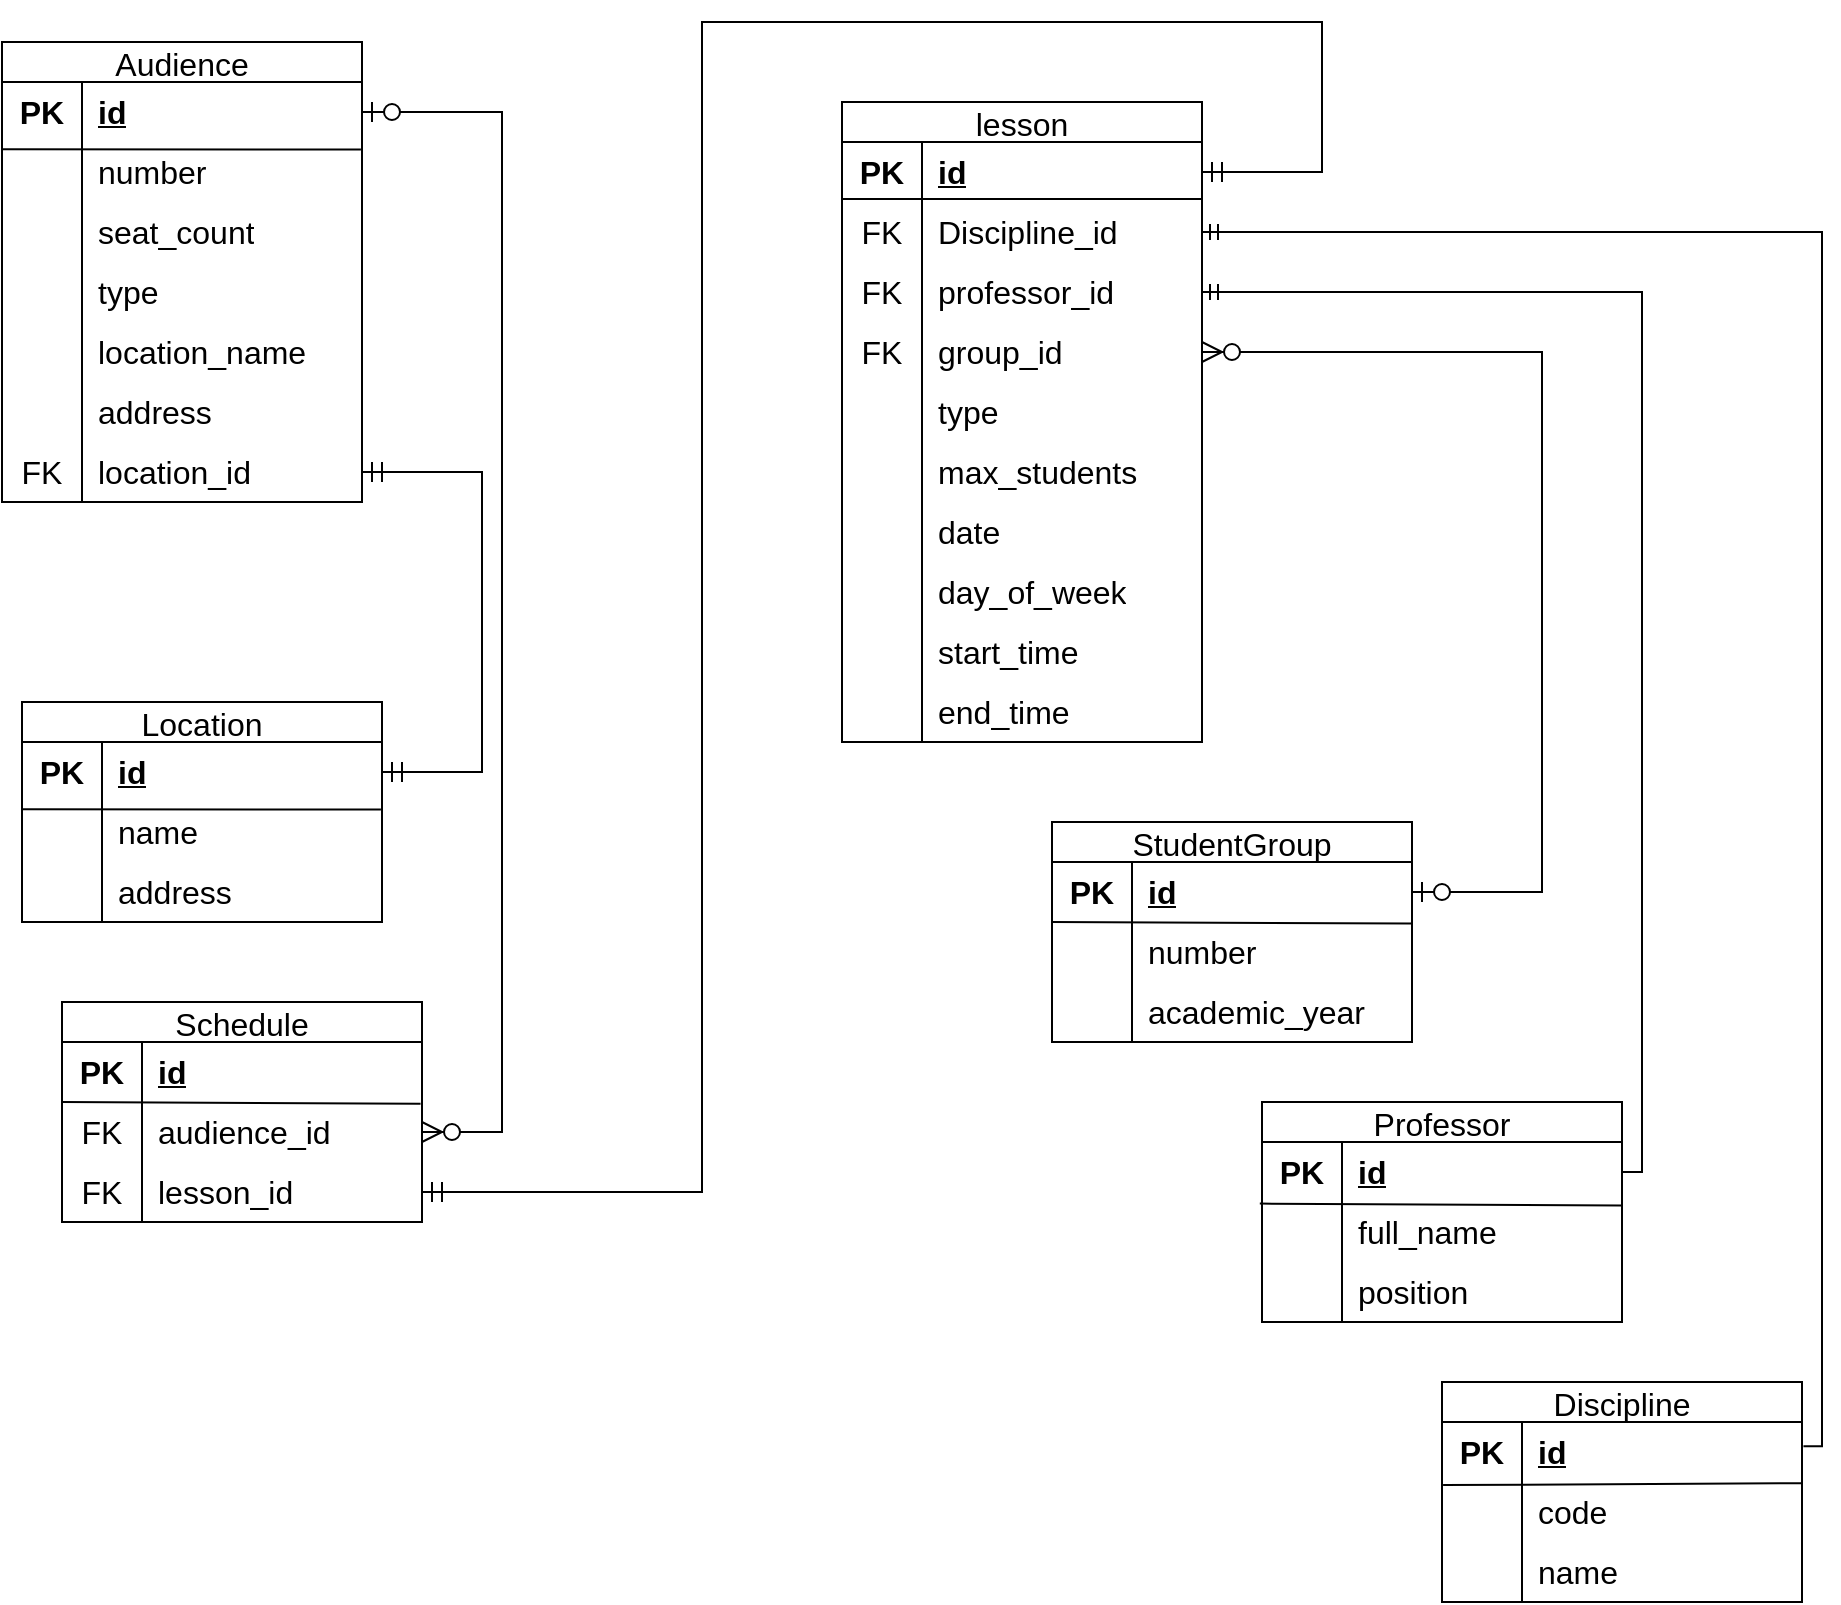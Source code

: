 <mxfile version="26.1.0">
  <diagram name="Page-1" id="ESEZ9HGs6E_vfcckW87t">
    <mxGraphModel dx="3337" dy="1187" grid="1" gridSize="10" guides="1" tooltips="1" connect="1" arrows="1" fold="1" page="1" pageScale="1" pageWidth="850" pageHeight="1100" math="0" shadow="0">
      <root>
        <mxCell id="0" />
        <mxCell id="1" parent="0" />
        <mxCell id="dMWBAe2-Ff_HBmSB2yjs-16" value="Audience" style="shape=table;startSize=20;container=1;collapsible=0;childLayout=tableLayout;fixedRows=1;rowLines=0;fontStyle=0;strokeColor=default;fontSize=16;" parent="1" vertex="1">
          <mxGeometry x="-100" y="70" width="180" height="230" as="geometry" />
        </mxCell>
        <mxCell id="dMWBAe2-Ff_HBmSB2yjs-17" value="" style="shape=tableRow;horizontal=0;startSize=0;swimlaneHead=0;swimlaneBody=0;top=0;left=0;bottom=0;right=0;collapsible=0;dropTarget=0;fillColor=none;points=[[0,0.5],[1,0.5]];portConstraint=eastwest;strokeColor=inherit;fontSize=16;" parent="dMWBAe2-Ff_HBmSB2yjs-16" vertex="1">
          <mxGeometry y="20" width="180" height="30" as="geometry" />
        </mxCell>
        <mxCell id="dMWBAe2-Ff_HBmSB2yjs-18" value="&lt;b&gt;PK&lt;/b&gt;" style="shape=partialRectangle;html=1;whiteSpace=wrap;connectable=0;fillColor=none;top=0;left=0;bottom=0;right=0;overflow=hidden;pointerEvents=1;strokeColor=inherit;fontSize=16;" parent="dMWBAe2-Ff_HBmSB2yjs-17" vertex="1">
          <mxGeometry width="40" height="30" as="geometry">
            <mxRectangle width="40" height="30" as="alternateBounds" />
          </mxGeometry>
        </mxCell>
        <mxCell id="dMWBAe2-Ff_HBmSB2yjs-19" value="&lt;b&gt;&lt;u&gt;id&lt;/u&gt;&lt;/b&gt;" style="shape=partialRectangle;html=1;whiteSpace=wrap;connectable=0;fillColor=none;top=0;left=0;bottom=0;right=0;align=left;spacingLeft=6;overflow=hidden;strokeColor=inherit;fontSize=16;" parent="dMWBAe2-Ff_HBmSB2yjs-17" vertex="1">
          <mxGeometry x="40" width="140" height="30" as="geometry">
            <mxRectangle width="140" height="30" as="alternateBounds" />
          </mxGeometry>
        </mxCell>
        <mxCell id="dMWBAe2-Ff_HBmSB2yjs-20" value="" style="shape=tableRow;horizontal=0;startSize=0;swimlaneHead=0;swimlaneBody=0;top=0;left=0;bottom=0;right=0;collapsible=0;dropTarget=0;fillColor=none;points=[[0,0.5],[1,0.5]];portConstraint=eastwest;strokeColor=inherit;fontSize=16;" parent="dMWBAe2-Ff_HBmSB2yjs-16" vertex="1">
          <mxGeometry y="50" width="180" height="30" as="geometry" />
        </mxCell>
        <mxCell id="dMWBAe2-Ff_HBmSB2yjs-21" value="" style="shape=partialRectangle;html=1;whiteSpace=wrap;connectable=0;fillColor=none;top=0;left=0;bottom=0;right=0;overflow=hidden;strokeColor=inherit;fontSize=16;" parent="dMWBAe2-Ff_HBmSB2yjs-20" vertex="1">
          <mxGeometry width="40" height="30" as="geometry">
            <mxRectangle width="40" height="30" as="alternateBounds" />
          </mxGeometry>
        </mxCell>
        <mxCell id="dMWBAe2-Ff_HBmSB2yjs-22" value="number" style="shape=partialRectangle;html=1;whiteSpace=wrap;connectable=0;fillColor=none;top=0;left=0;bottom=0;right=0;align=left;spacingLeft=6;overflow=hidden;strokeColor=inherit;fontSize=16;" parent="dMWBAe2-Ff_HBmSB2yjs-20" vertex="1">
          <mxGeometry x="40" width="140" height="30" as="geometry">
            <mxRectangle width="140" height="30" as="alternateBounds" />
          </mxGeometry>
        </mxCell>
        <mxCell id="dMWBAe2-Ff_HBmSB2yjs-23" value="" style="shape=tableRow;horizontal=0;startSize=0;swimlaneHead=0;swimlaneBody=0;top=0;left=0;bottom=0;right=0;collapsible=0;dropTarget=0;fillColor=none;points=[[0,0.5],[1,0.5]];portConstraint=eastwest;strokeColor=inherit;fontSize=16;" parent="dMWBAe2-Ff_HBmSB2yjs-16" vertex="1">
          <mxGeometry y="80" width="180" height="30" as="geometry" />
        </mxCell>
        <mxCell id="dMWBAe2-Ff_HBmSB2yjs-24" value="" style="shape=partialRectangle;html=1;whiteSpace=wrap;connectable=0;fillColor=none;top=0;left=0;bottom=0;right=0;overflow=hidden;strokeColor=inherit;fontSize=16;" parent="dMWBAe2-Ff_HBmSB2yjs-23" vertex="1">
          <mxGeometry width="40" height="30" as="geometry">
            <mxRectangle width="40" height="30" as="alternateBounds" />
          </mxGeometry>
        </mxCell>
        <mxCell id="dMWBAe2-Ff_HBmSB2yjs-25" value="seat_count" style="shape=partialRectangle;html=1;whiteSpace=wrap;connectable=0;fillColor=none;top=0;left=0;bottom=0;right=0;align=left;spacingLeft=6;overflow=hidden;strokeColor=inherit;fontSize=16;" parent="dMWBAe2-Ff_HBmSB2yjs-23" vertex="1">
          <mxGeometry x="40" width="140" height="30" as="geometry">
            <mxRectangle width="140" height="30" as="alternateBounds" />
          </mxGeometry>
        </mxCell>
        <mxCell id="dMWBAe2-Ff_HBmSB2yjs-89" value="" style="shape=tableRow;horizontal=0;startSize=0;swimlaneHead=0;swimlaneBody=0;top=0;left=0;bottom=0;right=0;collapsible=0;dropTarget=0;fillColor=none;points=[[0,0.5],[1,0.5]];portConstraint=eastwest;strokeColor=inherit;fontSize=16;" parent="dMWBAe2-Ff_HBmSB2yjs-16" vertex="1">
          <mxGeometry y="110" width="180" height="30" as="geometry" />
        </mxCell>
        <mxCell id="dMWBAe2-Ff_HBmSB2yjs-90" value="" style="shape=partialRectangle;html=1;whiteSpace=wrap;connectable=0;fillColor=none;top=0;left=0;bottom=0;right=0;overflow=hidden;strokeColor=inherit;fontSize=16;" parent="dMWBAe2-Ff_HBmSB2yjs-89" vertex="1">
          <mxGeometry width="40" height="30" as="geometry">
            <mxRectangle width="40" height="30" as="alternateBounds" />
          </mxGeometry>
        </mxCell>
        <mxCell id="dMWBAe2-Ff_HBmSB2yjs-91" value="type" style="shape=partialRectangle;html=1;whiteSpace=wrap;connectable=0;fillColor=none;top=0;left=0;bottom=0;right=0;align=left;spacingLeft=6;overflow=hidden;strokeColor=inherit;fontSize=16;" parent="dMWBAe2-Ff_HBmSB2yjs-89" vertex="1">
          <mxGeometry x="40" width="140" height="30" as="geometry">
            <mxRectangle width="140" height="30" as="alternateBounds" />
          </mxGeometry>
        </mxCell>
        <mxCell id="dMWBAe2-Ff_HBmSB2yjs-92" value="" style="shape=tableRow;horizontal=0;startSize=0;swimlaneHead=0;swimlaneBody=0;top=0;left=0;bottom=0;right=0;collapsible=0;dropTarget=0;fillColor=none;points=[[0,0.5],[1,0.5]];portConstraint=eastwest;strokeColor=inherit;fontSize=16;" parent="dMWBAe2-Ff_HBmSB2yjs-16" vertex="1">
          <mxGeometry y="140" width="180" height="30" as="geometry" />
        </mxCell>
        <mxCell id="dMWBAe2-Ff_HBmSB2yjs-93" value="" style="shape=partialRectangle;html=1;whiteSpace=wrap;connectable=0;fillColor=none;top=0;left=0;bottom=0;right=0;overflow=hidden;strokeColor=inherit;fontSize=16;" parent="dMWBAe2-Ff_HBmSB2yjs-92" vertex="1">
          <mxGeometry width="40" height="30" as="geometry">
            <mxRectangle width="40" height="30" as="alternateBounds" />
          </mxGeometry>
        </mxCell>
        <mxCell id="dMWBAe2-Ff_HBmSB2yjs-94" value="location_name" style="shape=partialRectangle;html=1;whiteSpace=wrap;connectable=0;fillColor=none;top=0;left=0;bottom=0;right=0;align=left;spacingLeft=6;overflow=hidden;strokeColor=inherit;fontSize=16;" parent="dMWBAe2-Ff_HBmSB2yjs-92" vertex="1">
          <mxGeometry x="40" width="140" height="30" as="geometry">
            <mxRectangle width="140" height="30" as="alternateBounds" />
          </mxGeometry>
        </mxCell>
        <mxCell id="dMWBAe2-Ff_HBmSB2yjs-95" value="" style="shape=tableRow;horizontal=0;startSize=0;swimlaneHead=0;swimlaneBody=0;top=0;left=0;bottom=0;right=0;collapsible=0;dropTarget=0;fillColor=none;points=[[0,0.5],[1,0.5]];portConstraint=eastwest;strokeColor=inherit;fontSize=16;" parent="dMWBAe2-Ff_HBmSB2yjs-16" vertex="1">
          <mxGeometry y="170" width="180" height="30" as="geometry" />
        </mxCell>
        <mxCell id="dMWBAe2-Ff_HBmSB2yjs-96" value="" style="shape=partialRectangle;html=1;whiteSpace=wrap;connectable=0;fillColor=none;top=0;left=0;bottom=0;right=0;overflow=hidden;strokeColor=inherit;fontSize=16;" parent="dMWBAe2-Ff_HBmSB2yjs-95" vertex="1">
          <mxGeometry width="40" height="30" as="geometry">
            <mxRectangle width="40" height="30" as="alternateBounds" />
          </mxGeometry>
        </mxCell>
        <mxCell id="dMWBAe2-Ff_HBmSB2yjs-97" value="address" style="shape=partialRectangle;html=1;whiteSpace=wrap;connectable=0;fillColor=none;top=0;left=0;bottom=0;right=0;align=left;spacingLeft=6;overflow=hidden;strokeColor=inherit;fontSize=16;" parent="dMWBAe2-Ff_HBmSB2yjs-95" vertex="1">
          <mxGeometry x="40" width="140" height="30" as="geometry">
            <mxRectangle width="140" height="30" as="alternateBounds" />
          </mxGeometry>
        </mxCell>
        <mxCell id="dMWBAe2-Ff_HBmSB2yjs-165" value="" style="endArrow=none;html=1;rounded=0;entryX=0.001;entryY=0.12;entryDx=0;entryDy=0;entryPerimeter=0;exitX=0.997;exitY=0.127;exitDx=0;exitDy=0;exitPerimeter=0;" parent="dMWBAe2-Ff_HBmSB2yjs-16" source="dMWBAe2-Ff_HBmSB2yjs-20" target="dMWBAe2-Ff_HBmSB2yjs-20" edge="1">
          <mxGeometry width="50" height="50" relative="1" as="geometry">
            <mxPoint x="130" y="200" as="sourcePoint" />
            <mxPoint x="180" y="150" as="targetPoint" />
          </mxGeometry>
        </mxCell>
        <mxCell id="b7rBjWmfKHr-Qk5eBCpT-45" value="" style="shape=tableRow;horizontal=0;startSize=0;swimlaneHead=0;swimlaneBody=0;top=0;left=0;bottom=0;right=0;collapsible=0;dropTarget=0;fillColor=none;points=[[0,0.5],[1,0.5]];portConstraint=eastwest;strokeColor=inherit;fontSize=16;" vertex="1" parent="dMWBAe2-Ff_HBmSB2yjs-16">
          <mxGeometry y="200" width="180" height="30" as="geometry" />
        </mxCell>
        <mxCell id="b7rBjWmfKHr-Qk5eBCpT-46" value="FK" style="shape=partialRectangle;html=1;whiteSpace=wrap;connectable=0;fillColor=none;top=0;left=0;bottom=0;right=0;overflow=hidden;strokeColor=inherit;fontSize=16;" vertex="1" parent="b7rBjWmfKHr-Qk5eBCpT-45">
          <mxGeometry width="40" height="30" as="geometry">
            <mxRectangle width="40" height="30" as="alternateBounds" />
          </mxGeometry>
        </mxCell>
        <mxCell id="b7rBjWmfKHr-Qk5eBCpT-47" value="location_id" style="shape=partialRectangle;html=1;whiteSpace=wrap;connectable=0;fillColor=none;top=0;left=0;bottom=0;right=0;align=left;spacingLeft=6;overflow=hidden;strokeColor=inherit;fontSize=16;" vertex="1" parent="b7rBjWmfKHr-Qk5eBCpT-45">
          <mxGeometry x="40" width="140" height="30" as="geometry">
            <mxRectangle width="140" height="30" as="alternateBounds" />
          </mxGeometry>
        </mxCell>
        <mxCell id="dMWBAe2-Ff_HBmSB2yjs-26" value="lesson" style="shape=table;startSize=20;container=1;collapsible=0;childLayout=tableLayout;fixedRows=1;rowLines=0;fontStyle=0;strokeColor=default;fontSize=16;" parent="1" vertex="1">
          <mxGeometry x="320" y="100" width="180" height="320" as="geometry" />
        </mxCell>
        <mxCell id="dMWBAe2-Ff_HBmSB2yjs-27" value="" style="shape=tableRow;horizontal=0;startSize=0;swimlaneHead=0;swimlaneBody=0;top=0;left=0;bottom=0;right=0;collapsible=0;dropTarget=0;fillColor=none;points=[[0,0.5],[1,0.5]];portConstraint=eastwest;strokeColor=inherit;fontSize=16;" parent="dMWBAe2-Ff_HBmSB2yjs-26" vertex="1">
          <mxGeometry y="20" width="180" height="30" as="geometry" />
        </mxCell>
        <mxCell id="dMWBAe2-Ff_HBmSB2yjs-28" value="&lt;b&gt;PK&lt;/b&gt;" style="shape=partialRectangle;html=1;whiteSpace=wrap;connectable=0;fillColor=none;top=0;left=0;bottom=0;right=0;overflow=hidden;pointerEvents=1;strokeColor=inherit;fontSize=16;" parent="dMWBAe2-Ff_HBmSB2yjs-27" vertex="1">
          <mxGeometry width="40" height="30" as="geometry">
            <mxRectangle width="40" height="30" as="alternateBounds" />
          </mxGeometry>
        </mxCell>
        <mxCell id="dMWBAe2-Ff_HBmSB2yjs-29" value="&lt;b&gt;&lt;u&gt;id&lt;/u&gt;&lt;/b&gt;" style="shape=partialRectangle;html=1;whiteSpace=wrap;connectable=0;fillColor=none;top=0;left=0;bottom=0;right=0;align=left;spacingLeft=6;overflow=hidden;strokeColor=inherit;fontSize=16;" parent="dMWBAe2-Ff_HBmSB2yjs-27" vertex="1">
          <mxGeometry x="40" width="140" height="30" as="geometry">
            <mxRectangle width="140" height="30" as="alternateBounds" />
          </mxGeometry>
        </mxCell>
        <mxCell id="dMWBAe2-Ff_HBmSB2yjs-30" value="" style="shape=tableRow;horizontal=0;startSize=0;swimlaneHead=0;swimlaneBody=0;top=0;left=0;bottom=0;right=0;collapsible=0;dropTarget=0;fillColor=none;points=[[0,0.5],[1,0.5]];portConstraint=eastwest;strokeColor=inherit;fontSize=16;" parent="dMWBAe2-Ff_HBmSB2yjs-26" vertex="1">
          <mxGeometry y="50" width="180" height="30" as="geometry" />
        </mxCell>
        <mxCell id="dMWBAe2-Ff_HBmSB2yjs-31" value="FK" style="shape=partialRectangle;html=1;whiteSpace=wrap;connectable=0;fillColor=none;top=0;left=0;bottom=0;right=0;overflow=hidden;strokeColor=inherit;fontSize=16;" parent="dMWBAe2-Ff_HBmSB2yjs-30" vertex="1">
          <mxGeometry width="40" height="30" as="geometry">
            <mxRectangle width="40" height="30" as="alternateBounds" />
          </mxGeometry>
        </mxCell>
        <mxCell id="dMWBAe2-Ff_HBmSB2yjs-32" value="Discipline_id" style="shape=partialRectangle;html=1;whiteSpace=wrap;connectable=0;fillColor=none;top=0;left=0;bottom=0;right=0;align=left;spacingLeft=6;overflow=hidden;strokeColor=inherit;fontSize=16;" parent="dMWBAe2-Ff_HBmSB2yjs-30" vertex="1">
          <mxGeometry x="40" width="140" height="30" as="geometry">
            <mxRectangle width="140" height="30" as="alternateBounds" />
          </mxGeometry>
        </mxCell>
        <mxCell id="dMWBAe2-Ff_HBmSB2yjs-33" value="" style="shape=tableRow;horizontal=0;startSize=0;swimlaneHead=0;swimlaneBody=0;top=0;left=0;bottom=0;right=0;collapsible=0;dropTarget=0;fillColor=none;points=[[0,0.5],[1,0.5]];portConstraint=eastwest;strokeColor=inherit;fontSize=16;" parent="dMWBAe2-Ff_HBmSB2yjs-26" vertex="1">
          <mxGeometry y="80" width="180" height="30" as="geometry" />
        </mxCell>
        <mxCell id="dMWBAe2-Ff_HBmSB2yjs-34" value="FK" style="shape=partialRectangle;html=1;whiteSpace=wrap;connectable=0;fillColor=none;top=0;left=0;bottom=0;right=0;overflow=hidden;strokeColor=inherit;fontSize=16;" parent="dMWBAe2-Ff_HBmSB2yjs-33" vertex="1">
          <mxGeometry width="40" height="30" as="geometry">
            <mxRectangle width="40" height="30" as="alternateBounds" />
          </mxGeometry>
        </mxCell>
        <mxCell id="dMWBAe2-Ff_HBmSB2yjs-35" value="professor_id" style="shape=partialRectangle;html=1;whiteSpace=wrap;connectable=0;fillColor=none;top=0;left=0;bottom=0;right=0;align=left;spacingLeft=6;overflow=hidden;strokeColor=inherit;fontSize=16;" parent="dMWBAe2-Ff_HBmSB2yjs-33" vertex="1">
          <mxGeometry x="40" width="140" height="30" as="geometry">
            <mxRectangle width="140" height="30" as="alternateBounds" />
          </mxGeometry>
        </mxCell>
        <mxCell id="dMWBAe2-Ff_HBmSB2yjs-129" value="" style="shape=tableRow;horizontal=0;startSize=0;swimlaneHead=0;swimlaneBody=0;top=0;left=0;bottom=0;right=0;collapsible=0;dropTarget=0;fillColor=none;points=[[0,0.5],[1,0.5]];portConstraint=eastwest;strokeColor=inherit;fontSize=16;" parent="dMWBAe2-Ff_HBmSB2yjs-26" vertex="1">
          <mxGeometry y="110" width="180" height="30" as="geometry" />
        </mxCell>
        <mxCell id="dMWBAe2-Ff_HBmSB2yjs-130" value="FK" style="shape=partialRectangle;html=1;whiteSpace=wrap;connectable=0;fillColor=none;top=0;left=0;bottom=0;right=0;overflow=hidden;strokeColor=inherit;fontSize=16;" parent="dMWBAe2-Ff_HBmSB2yjs-129" vertex="1">
          <mxGeometry width="40" height="30" as="geometry">
            <mxRectangle width="40" height="30" as="alternateBounds" />
          </mxGeometry>
        </mxCell>
        <mxCell id="dMWBAe2-Ff_HBmSB2yjs-131" value="group_id" style="shape=partialRectangle;html=1;whiteSpace=wrap;connectable=0;fillColor=none;top=0;left=0;bottom=0;right=0;align=left;spacingLeft=6;overflow=hidden;strokeColor=inherit;fontSize=16;" parent="dMWBAe2-Ff_HBmSB2yjs-129" vertex="1">
          <mxGeometry x="40" width="140" height="30" as="geometry">
            <mxRectangle width="140" height="30" as="alternateBounds" />
          </mxGeometry>
        </mxCell>
        <mxCell id="dMWBAe2-Ff_HBmSB2yjs-145" value="" style="shape=tableRow;horizontal=0;startSize=0;swimlaneHead=0;swimlaneBody=0;top=0;left=0;bottom=0;right=0;collapsible=0;dropTarget=0;fillColor=none;points=[[0,0.5],[1,0.5]];portConstraint=eastwest;strokeColor=inherit;fontSize=16;" parent="dMWBAe2-Ff_HBmSB2yjs-26" vertex="1">
          <mxGeometry y="140" width="180" height="30" as="geometry" />
        </mxCell>
        <mxCell id="dMWBAe2-Ff_HBmSB2yjs-146" value="" style="shape=partialRectangle;html=1;whiteSpace=wrap;connectable=0;fillColor=none;top=0;left=0;bottom=0;right=0;overflow=hidden;strokeColor=inherit;fontSize=16;" parent="dMWBAe2-Ff_HBmSB2yjs-145" vertex="1">
          <mxGeometry width="40" height="30" as="geometry">
            <mxRectangle width="40" height="30" as="alternateBounds" />
          </mxGeometry>
        </mxCell>
        <mxCell id="dMWBAe2-Ff_HBmSB2yjs-147" value="type" style="shape=partialRectangle;html=1;whiteSpace=wrap;connectable=0;fillColor=none;top=0;left=0;bottom=0;right=0;align=left;spacingLeft=6;overflow=hidden;strokeColor=inherit;fontSize=16;" parent="dMWBAe2-Ff_HBmSB2yjs-145" vertex="1">
          <mxGeometry x="40" width="140" height="30" as="geometry">
            <mxRectangle width="140" height="30" as="alternateBounds" />
          </mxGeometry>
        </mxCell>
        <mxCell id="dMWBAe2-Ff_HBmSB2yjs-148" value="" style="shape=tableRow;horizontal=0;startSize=0;swimlaneHead=0;swimlaneBody=0;top=0;left=0;bottom=0;right=0;collapsible=0;dropTarget=0;fillColor=none;points=[[0,0.5],[1,0.5]];portConstraint=eastwest;strokeColor=inherit;fontSize=16;" parent="dMWBAe2-Ff_HBmSB2yjs-26" vertex="1">
          <mxGeometry y="170" width="180" height="30" as="geometry" />
        </mxCell>
        <mxCell id="dMWBAe2-Ff_HBmSB2yjs-149" value="" style="shape=partialRectangle;html=1;whiteSpace=wrap;connectable=0;fillColor=none;top=0;left=0;bottom=0;right=0;overflow=hidden;strokeColor=inherit;fontSize=16;" parent="dMWBAe2-Ff_HBmSB2yjs-148" vertex="1">
          <mxGeometry width="40" height="30" as="geometry">
            <mxRectangle width="40" height="30" as="alternateBounds" />
          </mxGeometry>
        </mxCell>
        <mxCell id="dMWBAe2-Ff_HBmSB2yjs-150" value="max_students" style="shape=partialRectangle;html=1;whiteSpace=wrap;connectable=0;fillColor=none;top=0;left=0;bottom=0;right=0;align=left;spacingLeft=6;overflow=hidden;strokeColor=inherit;fontSize=16;" parent="dMWBAe2-Ff_HBmSB2yjs-148" vertex="1">
          <mxGeometry x="40" width="140" height="30" as="geometry">
            <mxRectangle width="140" height="30" as="alternateBounds" />
          </mxGeometry>
        </mxCell>
        <mxCell id="dMWBAe2-Ff_HBmSB2yjs-151" value="" style="shape=tableRow;horizontal=0;startSize=0;swimlaneHead=0;swimlaneBody=0;top=0;left=0;bottom=0;right=0;collapsible=0;dropTarget=0;fillColor=none;points=[[0,0.5],[1,0.5]];portConstraint=eastwest;strokeColor=inherit;fontSize=16;" parent="dMWBAe2-Ff_HBmSB2yjs-26" vertex="1">
          <mxGeometry y="200" width="180" height="30" as="geometry" />
        </mxCell>
        <mxCell id="dMWBAe2-Ff_HBmSB2yjs-152" value="" style="shape=partialRectangle;html=1;whiteSpace=wrap;connectable=0;fillColor=none;top=0;left=0;bottom=0;right=0;overflow=hidden;strokeColor=inherit;fontSize=16;" parent="dMWBAe2-Ff_HBmSB2yjs-151" vertex="1">
          <mxGeometry width="40" height="30" as="geometry">
            <mxRectangle width="40" height="30" as="alternateBounds" />
          </mxGeometry>
        </mxCell>
        <mxCell id="dMWBAe2-Ff_HBmSB2yjs-153" value="date" style="shape=partialRectangle;html=1;whiteSpace=wrap;connectable=0;fillColor=none;top=0;left=0;bottom=0;right=0;align=left;spacingLeft=6;overflow=hidden;strokeColor=inherit;fontSize=16;" parent="dMWBAe2-Ff_HBmSB2yjs-151" vertex="1">
          <mxGeometry x="40" width="140" height="30" as="geometry">
            <mxRectangle width="140" height="30" as="alternateBounds" />
          </mxGeometry>
        </mxCell>
        <mxCell id="dMWBAe2-Ff_HBmSB2yjs-154" value="" style="shape=tableRow;horizontal=0;startSize=0;swimlaneHead=0;swimlaneBody=0;top=0;left=0;bottom=0;right=0;collapsible=0;dropTarget=0;fillColor=none;points=[[0,0.5],[1,0.5]];portConstraint=eastwest;strokeColor=inherit;fontSize=16;" parent="dMWBAe2-Ff_HBmSB2yjs-26" vertex="1">
          <mxGeometry y="230" width="180" height="30" as="geometry" />
        </mxCell>
        <mxCell id="dMWBAe2-Ff_HBmSB2yjs-155" value="" style="shape=partialRectangle;html=1;whiteSpace=wrap;connectable=0;fillColor=none;top=0;left=0;bottom=0;right=0;overflow=hidden;strokeColor=inherit;fontSize=16;" parent="dMWBAe2-Ff_HBmSB2yjs-154" vertex="1">
          <mxGeometry width="40" height="30" as="geometry">
            <mxRectangle width="40" height="30" as="alternateBounds" />
          </mxGeometry>
        </mxCell>
        <mxCell id="dMWBAe2-Ff_HBmSB2yjs-156" value="day_of_week" style="shape=partialRectangle;html=1;whiteSpace=wrap;connectable=0;fillColor=none;top=0;left=0;bottom=0;right=0;align=left;spacingLeft=6;overflow=hidden;strokeColor=inherit;fontSize=16;" parent="dMWBAe2-Ff_HBmSB2yjs-154" vertex="1">
          <mxGeometry x="40" width="140" height="30" as="geometry">
            <mxRectangle width="140" height="30" as="alternateBounds" />
          </mxGeometry>
        </mxCell>
        <mxCell id="dMWBAe2-Ff_HBmSB2yjs-157" value="" style="shape=tableRow;horizontal=0;startSize=0;swimlaneHead=0;swimlaneBody=0;top=0;left=0;bottom=0;right=0;collapsible=0;dropTarget=0;fillColor=none;points=[[0,0.5],[1,0.5]];portConstraint=eastwest;strokeColor=inherit;fontSize=16;" parent="dMWBAe2-Ff_HBmSB2yjs-26" vertex="1">
          <mxGeometry y="260" width="180" height="30" as="geometry" />
        </mxCell>
        <mxCell id="dMWBAe2-Ff_HBmSB2yjs-158" value="" style="shape=partialRectangle;html=1;whiteSpace=wrap;connectable=0;fillColor=none;top=0;left=0;bottom=0;right=0;overflow=hidden;strokeColor=inherit;fontSize=16;" parent="dMWBAe2-Ff_HBmSB2yjs-157" vertex="1">
          <mxGeometry width="40" height="30" as="geometry">
            <mxRectangle width="40" height="30" as="alternateBounds" />
          </mxGeometry>
        </mxCell>
        <mxCell id="dMWBAe2-Ff_HBmSB2yjs-159" value="start_time" style="shape=partialRectangle;html=1;whiteSpace=wrap;connectable=0;fillColor=none;top=0;left=0;bottom=0;right=0;align=left;spacingLeft=6;overflow=hidden;strokeColor=inherit;fontSize=16;" parent="dMWBAe2-Ff_HBmSB2yjs-157" vertex="1">
          <mxGeometry x="40" width="140" height="30" as="geometry">
            <mxRectangle width="140" height="30" as="alternateBounds" />
          </mxGeometry>
        </mxCell>
        <mxCell id="dMWBAe2-Ff_HBmSB2yjs-160" value="" style="shape=tableRow;horizontal=0;startSize=0;swimlaneHead=0;swimlaneBody=0;top=0;left=0;bottom=0;right=0;collapsible=0;dropTarget=0;fillColor=none;points=[[0,0.5],[1,0.5]];portConstraint=eastwest;strokeColor=inherit;fontSize=16;" parent="dMWBAe2-Ff_HBmSB2yjs-26" vertex="1">
          <mxGeometry y="290" width="180" height="30" as="geometry" />
        </mxCell>
        <mxCell id="dMWBAe2-Ff_HBmSB2yjs-161" value="" style="shape=partialRectangle;html=1;whiteSpace=wrap;connectable=0;fillColor=none;top=0;left=0;bottom=0;right=0;overflow=hidden;strokeColor=inherit;fontSize=16;" parent="dMWBAe2-Ff_HBmSB2yjs-160" vertex="1">
          <mxGeometry width="40" height="30" as="geometry">
            <mxRectangle width="40" height="30" as="alternateBounds" />
          </mxGeometry>
        </mxCell>
        <mxCell id="dMWBAe2-Ff_HBmSB2yjs-162" value="end_time" style="shape=partialRectangle;html=1;whiteSpace=wrap;connectable=0;fillColor=none;top=0;left=0;bottom=0;right=0;align=left;spacingLeft=6;overflow=hidden;strokeColor=inherit;fontSize=16;" parent="dMWBAe2-Ff_HBmSB2yjs-160" vertex="1">
          <mxGeometry x="40" width="140" height="30" as="geometry">
            <mxRectangle width="140" height="30" as="alternateBounds" />
          </mxGeometry>
        </mxCell>
        <mxCell id="dMWBAe2-Ff_HBmSB2yjs-163" value="" style="endArrow=none;html=1;rounded=0;entryX=0.998;entryY=0.952;entryDx=0;entryDy=0;entryPerimeter=0;exitX=-0.002;exitY=-0.048;exitDx=0;exitDy=0;exitPerimeter=0;" parent="dMWBAe2-Ff_HBmSB2yjs-26" source="dMWBAe2-Ff_HBmSB2yjs-30" target="dMWBAe2-Ff_HBmSB2yjs-27" edge="1">
          <mxGeometry width="50" height="50" relative="1" as="geometry">
            <mxPoint x="-10" y="-40" as="sourcePoint" />
            <mxPoint x="40" y="-90" as="targetPoint" />
          </mxGeometry>
        </mxCell>
        <mxCell id="dMWBAe2-Ff_HBmSB2yjs-36" value="StudentGroup" style="shape=table;startSize=20;container=1;collapsible=0;childLayout=tableLayout;fixedRows=1;rowLines=0;fontStyle=0;strokeColor=default;fontSize=16;" parent="1" vertex="1">
          <mxGeometry x="425" y="460" width="180" height="110" as="geometry" />
        </mxCell>
        <mxCell id="dMWBAe2-Ff_HBmSB2yjs-37" value="" style="shape=tableRow;horizontal=0;startSize=0;swimlaneHead=0;swimlaneBody=0;top=0;left=0;bottom=0;right=0;collapsible=0;dropTarget=0;fillColor=none;points=[[0,0.5],[1,0.5]];portConstraint=eastwest;strokeColor=inherit;fontSize=16;" parent="dMWBAe2-Ff_HBmSB2yjs-36" vertex="1">
          <mxGeometry y="20" width="180" height="30" as="geometry" />
        </mxCell>
        <mxCell id="dMWBAe2-Ff_HBmSB2yjs-38" value="&lt;b&gt;PK&lt;/b&gt;" style="shape=partialRectangle;html=1;whiteSpace=wrap;connectable=0;fillColor=none;top=0;left=0;bottom=0;right=0;overflow=hidden;pointerEvents=1;strokeColor=inherit;fontSize=16;" parent="dMWBAe2-Ff_HBmSB2yjs-37" vertex="1">
          <mxGeometry width="40" height="30" as="geometry">
            <mxRectangle width="40" height="30" as="alternateBounds" />
          </mxGeometry>
        </mxCell>
        <mxCell id="dMWBAe2-Ff_HBmSB2yjs-39" value="&lt;b&gt;&lt;u&gt;id&lt;/u&gt;&lt;/b&gt;" style="shape=partialRectangle;html=1;whiteSpace=wrap;connectable=0;fillColor=none;top=0;left=0;bottom=0;right=0;align=left;spacingLeft=6;overflow=hidden;strokeColor=inherit;fontSize=16;" parent="dMWBAe2-Ff_HBmSB2yjs-37" vertex="1">
          <mxGeometry x="40" width="140" height="30" as="geometry">
            <mxRectangle width="140" height="30" as="alternateBounds" />
          </mxGeometry>
        </mxCell>
        <mxCell id="dMWBAe2-Ff_HBmSB2yjs-40" value="" style="shape=tableRow;horizontal=0;startSize=0;swimlaneHead=0;swimlaneBody=0;top=0;left=0;bottom=0;right=0;collapsible=0;dropTarget=0;fillColor=none;points=[[0,0.5],[1,0.5]];portConstraint=eastwest;strokeColor=inherit;fontSize=16;" parent="dMWBAe2-Ff_HBmSB2yjs-36" vertex="1">
          <mxGeometry y="50" width="180" height="30" as="geometry" />
        </mxCell>
        <mxCell id="dMWBAe2-Ff_HBmSB2yjs-41" value="" style="shape=partialRectangle;html=1;whiteSpace=wrap;connectable=0;fillColor=none;top=0;left=0;bottom=0;right=0;overflow=hidden;strokeColor=inherit;fontSize=16;" parent="dMWBAe2-Ff_HBmSB2yjs-40" vertex="1">
          <mxGeometry width="40" height="30" as="geometry">
            <mxRectangle width="40" height="30" as="alternateBounds" />
          </mxGeometry>
        </mxCell>
        <mxCell id="dMWBAe2-Ff_HBmSB2yjs-42" value="number" style="shape=partialRectangle;html=1;whiteSpace=wrap;connectable=0;fillColor=none;top=0;left=0;bottom=0;right=0;align=left;spacingLeft=6;overflow=hidden;strokeColor=inherit;fontSize=16;" parent="dMWBAe2-Ff_HBmSB2yjs-40" vertex="1">
          <mxGeometry x="40" width="140" height="30" as="geometry">
            <mxRectangle width="140" height="30" as="alternateBounds" />
          </mxGeometry>
        </mxCell>
        <mxCell id="dMWBAe2-Ff_HBmSB2yjs-43" value="" style="shape=tableRow;horizontal=0;startSize=0;swimlaneHead=0;swimlaneBody=0;top=0;left=0;bottom=0;right=0;collapsible=0;dropTarget=0;fillColor=none;points=[[0,0.5],[1,0.5]];portConstraint=eastwest;strokeColor=inherit;fontSize=16;" parent="dMWBAe2-Ff_HBmSB2yjs-36" vertex="1">
          <mxGeometry y="80" width="180" height="30" as="geometry" />
        </mxCell>
        <mxCell id="dMWBAe2-Ff_HBmSB2yjs-44" value="" style="shape=partialRectangle;html=1;whiteSpace=wrap;connectable=0;fillColor=none;top=0;left=0;bottom=0;right=0;overflow=hidden;strokeColor=inherit;fontSize=16;" parent="dMWBAe2-Ff_HBmSB2yjs-43" vertex="1">
          <mxGeometry width="40" height="30" as="geometry">
            <mxRectangle width="40" height="30" as="alternateBounds" />
          </mxGeometry>
        </mxCell>
        <mxCell id="dMWBAe2-Ff_HBmSB2yjs-45" value="academic_year" style="shape=partialRectangle;html=1;whiteSpace=wrap;connectable=0;fillColor=none;top=0;left=0;bottom=0;right=0;align=left;spacingLeft=6;overflow=hidden;strokeColor=inherit;fontSize=16;" parent="dMWBAe2-Ff_HBmSB2yjs-43" vertex="1">
          <mxGeometry x="40" width="140" height="30" as="geometry">
            <mxRectangle width="140" height="30" as="alternateBounds" />
          </mxGeometry>
        </mxCell>
        <mxCell id="dMWBAe2-Ff_HBmSB2yjs-168" value="" style="endArrow=none;html=1;rounded=0;exitX=0.998;exitY=0.026;exitDx=0;exitDy=0;exitPerimeter=0;" parent="dMWBAe2-Ff_HBmSB2yjs-36" source="dMWBAe2-Ff_HBmSB2yjs-40" edge="1">
          <mxGeometry width="50" height="50" relative="1" as="geometry">
            <mxPoint x="10" y="240" as="sourcePoint" />
            <mxPoint y="50" as="targetPoint" />
          </mxGeometry>
        </mxCell>
        <mxCell id="dMWBAe2-Ff_HBmSB2yjs-46" value="Professor" style="shape=table;startSize=20;container=1;collapsible=0;childLayout=tableLayout;fixedRows=1;rowLines=0;fontStyle=0;strokeColor=default;fontSize=16;" parent="1" vertex="1">
          <mxGeometry x="530" y="600" width="180" height="110" as="geometry" />
        </mxCell>
        <mxCell id="dMWBAe2-Ff_HBmSB2yjs-47" value="" style="shape=tableRow;horizontal=0;startSize=0;swimlaneHead=0;swimlaneBody=0;top=0;left=0;bottom=0;right=0;collapsible=0;dropTarget=0;fillColor=none;points=[[0,0.5],[1,0.5]];portConstraint=eastwest;strokeColor=inherit;fontSize=16;" parent="dMWBAe2-Ff_HBmSB2yjs-46" vertex="1">
          <mxGeometry y="20" width="180" height="30" as="geometry" />
        </mxCell>
        <mxCell id="dMWBAe2-Ff_HBmSB2yjs-48" value="&lt;b&gt;PK&lt;/b&gt;" style="shape=partialRectangle;html=1;whiteSpace=wrap;connectable=0;fillColor=none;top=0;left=0;bottom=0;right=0;overflow=hidden;pointerEvents=1;strokeColor=inherit;fontSize=16;" parent="dMWBAe2-Ff_HBmSB2yjs-47" vertex="1">
          <mxGeometry width="40" height="30" as="geometry">
            <mxRectangle width="40" height="30" as="alternateBounds" />
          </mxGeometry>
        </mxCell>
        <mxCell id="dMWBAe2-Ff_HBmSB2yjs-49" value="&lt;b&gt;&lt;u&gt;id&lt;/u&gt;&lt;/b&gt;" style="shape=partialRectangle;html=1;whiteSpace=wrap;connectable=0;fillColor=none;top=0;left=0;bottom=0;right=0;align=left;spacingLeft=6;overflow=hidden;strokeColor=inherit;fontSize=16;" parent="dMWBAe2-Ff_HBmSB2yjs-47" vertex="1">
          <mxGeometry x="40" width="140" height="30" as="geometry">
            <mxRectangle width="140" height="30" as="alternateBounds" />
          </mxGeometry>
        </mxCell>
        <mxCell id="dMWBAe2-Ff_HBmSB2yjs-50" value="" style="shape=tableRow;horizontal=0;startSize=0;swimlaneHead=0;swimlaneBody=0;top=0;left=0;bottom=0;right=0;collapsible=0;dropTarget=0;fillColor=none;points=[[0,0.5],[1,0.5]];portConstraint=eastwest;strokeColor=inherit;fontSize=16;" parent="dMWBAe2-Ff_HBmSB2yjs-46" vertex="1">
          <mxGeometry y="50" width="180" height="30" as="geometry" />
        </mxCell>
        <mxCell id="dMWBAe2-Ff_HBmSB2yjs-51" value="" style="shape=partialRectangle;html=1;whiteSpace=wrap;connectable=0;fillColor=none;top=0;left=0;bottom=0;right=0;overflow=hidden;strokeColor=inherit;fontSize=16;" parent="dMWBAe2-Ff_HBmSB2yjs-50" vertex="1">
          <mxGeometry width="40" height="30" as="geometry">
            <mxRectangle width="40" height="30" as="alternateBounds" />
          </mxGeometry>
        </mxCell>
        <mxCell id="dMWBAe2-Ff_HBmSB2yjs-52" value="full_name" style="shape=partialRectangle;html=1;whiteSpace=wrap;connectable=0;fillColor=none;top=0;left=0;bottom=0;right=0;align=left;spacingLeft=6;overflow=hidden;strokeColor=inherit;fontSize=16;" parent="dMWBAe2-Ff_HBmSB2yjs-50" vertex="1">
          <mxGeometry x="40" width="140" height="30" as="geometry">
            <mxRectangle width="140" height="30" as="alternateBounds" />
          </mxGeometry>
        </mxCell>
        <mxCell id="dMWBAe2-Ff_HBmSB2yjs-53" value="" style="shape=tableRow;horizontal=0;startSize=0;swimlaneHead=0;swimlaneBody=0;top=0;left=0;bottom=0;right=0;collapsible=0;dropTarget=0;fillColor=none;points=[[0,0.5],[1,0.5]];portConstraint=eastwest;strokeColor=inherit;fontSize=16;" parent="dMWBAe2-Ff_HBmSB2yjs-46" vertex="1">
          <mxGeometry y="80" width="180" height="30" as="geometry" />
        </mxCell>
        <mxCell id="dMWBAe2-Ff_HBmSB2yjs-54" value="" style="shape=partialRectangle;html=1;whiteSpace=wrap;connectable=0;fillColor=none;top=0;left=0;bottom=0;right=0;overflow=hidden;strokeColor=inherit;fontSize=16;" parent="dMWBAe2-Ff_HBmSB2yjs-53" vertex="1">
          <mxGeometry width="40" height="30" as="geometry">
            <mxRectangle width="40" height="30" as="alternateBounds" />
          </mxGeometry>
        </mxCell>
        <mxCell id="dMWBAe2-Ff_HBmSB2yjs-55" value="position" style="shape=partialRectangle;html=1;whiteSpace=wrap;connectable=0;fillColor=none;top=0;left=0;bottom=0;right=0;align=left;spacingLeft=6;overflow=hidden;strokeColor=inherit;fontSize=16;" parent="dMWBAe2-Ff_HBmSB2yjs-53" vertex="1">
          <mxGeometry x="40" width="140" height="30" as="geometry">
            <mxRectangle width="140" height="30" as="alternateBounds" />
          </mxGeometry>
        </mxCell>
        <mxCell id="dMWBAe2-Ff_HBmSB2yjs-169" value="" style="endArrow=none;html=1;rounded=0;entryX=-0.006;entryY=0.027;entryDx=0;entryDy=0;exitX=0.999;exitY=1.058;exitDx=0;exitDy=0;exitPerimeter=0;entryPerimeter=0;" parent="dMWBAe2-Ff_HBmSB2yjs-46" source="dMWBAe2-Ff_HBmSB2yjs-47" target="dMWBAe2-Ff_HBmSB2yjs-50" edge="1">
          <mxGeometry width="50" height="50" relative="1" as="geometry">
            <mxPoint x="30" y="-80" as="sourcePoint" />
            <mxPoint x="80" y="-130" as="targetPoint" />
          </mxGeometry>
        </mxCell>
        <mxCell id="dMWBAe2-Ff_HBmSB2yjs-98" value="Schedule" style="shape=table;startSize=20;container=1;collapsible=0;childLayout=tableLayout;fixedRows=1;rowLines=0;fontStyle=0;strokeColor=default;fontSize=16;" parent="1" vertex="1">
          <mxGeometry x="-70" y="550" width="180" height="110" as="geometry" />
        </mxCell>
        <mxCell id="dMWBAe2-Ff_HBmSB2yjs-99" value="" style="shape=tableRow;horizontal=0;startSize=0;swimlaneHead=0;swimlaneBody=0;top=0;left=0;bottom=0;right=0;collapsible=0;dropTarget=0;fillColor=none;points=[[0,0.5],[1,0.5]];portConstraint=eastwest;strokeColor=inherit;fontSize=16;" parent="dMWBAe2-Ff_HBmSB2yjs-98" vertex="1">
          <mxGeometry y="20" width="180" height="30" as="geometry" />
        </mxCell>
        <mxCell id="dMWBAe2-Ff_HBmSB2yjs-100" value="&lt;b&gt;PK&lt;/b&gt;" style="shape=partialRectangle;html=1;whiteSpace=wrap;connectable=0;fillColor=none;top=0;left=0;bottom=0;right=0;overflow=hidden;pointerEvents=1;strokeColor=inherit;fontSize=16;" parent="dMWBAe2-Ff_HBmSB2yjs-99" vertex="1">
          <mxGeometry width="40" height="30" as="geometry">
            <mxRectangle width="40" height="30" as="alternateBounds" />
          </mxGeometry>
        </mxCell>
        <mxCell id="dMWBAe2-Ff_HBmSB2yjs-101" value="&lt;u&gt;&lt;b&gt;id&lt;/b&gt;&lt;/u&gt;" style="shape=partialRectangle;html=1;whiteSpace=wrap;connectable=0;fillColor=none;top=0;left=0;bottom=0;right=0;align=left;spacingLeft=6;overflow=hidden;strokeColor=inherit;fontSize=16;" parent="dMWBAe2-Ff_HBmSB2yjs-99" vertex="1">
          <mxGeometry x="40" width="140" height="30" as="geometry">
            <mxRectangle width="140" height="30" as="alternateBounds" />
          </mxGeometry>
        </mxCell>
        <mxCell id="dMWBAe2-Ff_HBmSB2yjs-172" value="" style="endArrow=none;html=1;rounded=0;entryX=0.996;entryY=0.03;entryDx=0;entryDy=0;entryPerimeter=0;exitX=0.006;exitY=0.994;exitDx=0;exitDy=0;exitPerimeter=0;" parent="dMWBAe2-Ff_HBmSB2yjs-98" target="dMWBAe2-Ff_HBmSB2yjs-102" edge="1">
          <mxGeometry width="50" height="50" relative="1" as="geometry">
            <mxPoint x="-7.283e-14" y="50.0" as="sourcePoint" />
            <mxPoint x="179.82" y="49.49" as="targetPoint" />
          </mxGeometry>
        </mxCell>
        <mxCell id="dMWBAe2-Ff_HBmSB2yjs-102" value="" style="shape=tableRow;horizontal=0;startSize=0;swimlaneHead=0;swimlaneBody=0;top=0;left=0;bottom=0;right=0;collapsible=0;dropTarget=0;fillColor=none;points=[[0,0.5],[1,0.5]];portConstraint=eastwest;strokeColor=inherit;fontSize=16;" parent="dMWBAe2-Ff_HBmSB2yjs-98" vertex="1">
          <mxGeometry y="50" width="180" height="30" as="geometry" />
        </mxCell>
        <mxCell id="dMWBAe2-Ff_HBmSB2yjs-103" value="FK" style="shape=partialRectangle;html=1;whiteSpace=wrap;connectable=0;fillColor=none;top=0;left=0;bottom=0;right=0;overflow=hidden;strokeColor=inherit;fontSize=16;" parent="dMWBAe2-Ff_HBmSB2yjs-102" vertex="1">
          <mxGeometry width="40" height="30" as="geometry">
            <mxRectangle width="40" height="30" as="alternateBounds" />
          </mxGeometry>
        </mxCell>
        <mxCell id="dMWBAe2-Ff_HBmSB2yjs-104" value="audience_id" style="shape=partialRectangle;html=1;whiteSpace=wrap;connectable=0;fillColor=none;top=0;left=0;bottom=0;right=0;align=left;spacingLeft=6;overflow=hidden;strokeColor=inherit;fontSize=16;" parent="dMWBAe2-Ff_HBmSB2yjs-102" vertex="1">
          <mxGeometry x="40" width="140" height="30" as="geometry">
            <mxRectangle width="140" height="30" as="alternateBounds" />
          </mxGeometry>
        </mxCell>
        <mxCell id="dMWBAe2-Ff_HBmSB2yjs-105" value="" style="shape=tableRow;horizontal=0;startSize=0;swimlaneHead=0;swimlaneBody=0;top=0;left=0;bottom=0;right=0;collapsible=0;dropTarget=0;fillColor=none;points=[[0,0.5],[1,0.5]];portConstraint=eastwest;strokeColor=inherit;fontSize=16;" parent="dMWBAe2-Ff_HBmSB2yjs-98" vertex="1">
          <mxGeometry y="80" width="180" height="30" as="geometry" />
        </mxCell>
        <mxCell id="dMWBAe2-Ff_HBmSB2yjs-106" value="FK" style="shape=partialRectangle;html=1;whiteSpace=wrap;connectable=0;fillColor=none;top=0;left=0;bottom=0;right=0;overflow=hidden;strokeColor=inherit;fontSize=16;" parent="dMWBAe2-Ff_HBmSB2yjs-105" vertex="1">
          <mxGeometry width="40" height="30" as="geometry">
            <mxRectangle width="40" height="30" as="alternateBounds" />
          </mxGeometry>
        </mxCell>
        <mxCell id="dMWBAe2-Ff_HBmSB2yjs-107" value="lesson_id" style="shape=partialRectangle;html=1;whiteSpace=wrap;connectable=0;fillColor=none;top=0;left=0;bottom=0;right=0;align=left;spacingLeft=6;overflow=hidden;strokeColor=inherit;fontSize=16;" parent="dMWBAe2-Ff_HBmSB2yjs-105" vertex="1">
          <mxGeometry x="40" width="140" height="30" as="geometry">
            <mxRectangle width="140" height="30" as="alternateBounds" />
          </mxGeometry>
        </mxCell>
        <mxCell id="dMWBAe2-Ff_HBmSB2yjs-108" value="Discipline" style="shape=table;startSize=20;container=1;collapsible=0;childLayout=tableLayout;fixedRows=1;rowLines=0;fontStyle=0;strokeColor=default;fontSize=16;" parent="1" vertex="1">
          <mxGeometry x="620" y="740" width="180" height="110" as="geometry" />
        </mxCell>
        <mxCell id="dMWBAe2-Ff_HBmSB2yjs-109" value="" style="shape=tableRow;horizontal=0;startSize=0;swimlaneHead=0;swimlaneBody=0;top=0;left=0;bottom=0;right=0;collapsible=0;dropTarget=0;fillColor=none;points=[[0,0.5],[1,0.5]];portConstraint=eastwest;strokeColor=inherit;fontSize=16;" parent="dMWBAe2-Ff_HBmSB2yjs-108" vertex="1">
          <mxGeometry y="20" width="180" height="30" as="geometry" />
        </mxCell>
        <mxCell id="dMWBAe2-Ff_HBmSB2yjs-110" value="&lt;b&gt;PK&lt;/b&gt;" style="shape=partialRectangle;html=1;whiteSpace=wrap;connectable=0;fillColor=none;top=0;left=0;bottom=0;right=0;overflow=hidden;pointerEvents=1;strokeColor=inherit;fontSize=16;" parent="dMWBAe2-Ff_HBmSB2yjs-109" vertex="1">
          <mxGeometry width="40" height="30" as="geometry">
            <mxRectangle width="40" height="30" as="alternateBounds" />
          </mxGeometry>
        </mxCell>
        <mxCell id="dMWBAe2-Ff_HBmSB2yjs-111" value="&lt;b&gt;&lt;u&gt;id&lt;/u&gt;&lt;/b&gt;" style="shape=partialRectangle;html=1;whiteSpace=wrap;connectable=0;fillColor=none;top=0;left=0;bottom=0;right=0;align=left;spacingLeft=6;overflow=hidden;strokeColor=inherit;fontSize=16;" parent="dMWBAe2-Ff_HBmSB2yjs-109" vertex="1">
          <mxGeometry x="40" width="140" height="30" as="geometry">
            <mxRectangle width="140" height="30" as="alternateBounds" />
          </mxGeometry>
        </mxCell>
        <mxCell id="dMWBAe2-Ff_HBmSB2yjs-112" value="" style="shape=tableRow;horizontal=0;startSize=0;swimlaneHead=0;swimlaneBody=0;top=0;left=0;bottom=0;right=0;collapsible=0;dropTarget=0;fillColor=none;points=[[0,0.5],[1,0.5]];portConstraint=eastwest;strokeColor=inherit;fontSize=16;" parent="dMWBAe2-Ff_HBmSB2yjs-108" vertex="1">
          <mxGeometry y="50" width="180" height="30" as="geometry" />
        </mxCell>
        <mxCell id="dMWBAe2-Ff_HBmSB2yjs-113" value="" style="shape=partialRectangle;html=1;whiteSpace=wrap;connectable=0;fillColor=none;top=0;left=0;bottom=0;right=0;overflow=hidden;strokeColor=inherit;fontSize=16;" parent="dMWBAe2-Ff_HBmSB2yjs-112" vertex="1">
          <mxGeometry width="40" height="30" as="geometry">
            <mxRectangle width="40" height="30" as="alternateBounds" />
          </mxGeometry>
        </mxCell>
        <mxCell id="dMWBAe2-Ff_HBmSB2yjs-114" value="code" style="shape=partialRectangle;html=1;whiteSpace=wrap;connectable=0;fillColor=none;top=0;left=0;bottom=0;right=0;align=left;spacingLeft=6;overflow=hidden;strokeColor=inherit;fontSize=16;" parent="dMWBAe2-Ff_HBmSB2yjs-112" vertex="1">
          <mxGeometry x="40" width="140" height="30" as="geometry">
            <mxRectangle width="140" height="30" as="alternateBounds" />
          </mxGeometry>
        </mxCell>
        <mxCell id="dMWBAe2-Ff_HBmSB2yjs-115" value="" style="shape=tableRow;horizontal=0;startSize=0;swimlaneHead=0;swimlaneBody=0;top=0;left=0;bottom=0;right=0;collapsible=0;dropTarget=0;fillColor=none;points=[[0,0.5],[1,0.5]];portConstraint=eastwest;strokeColor=inherit;fontSize=16;" parent="dMWBAe2-Ff_HBmSB2yjs-108" vertex="1">
          <mxGeometry y="80" width="180" height="30" as="geometry" />
        </mxCell>
        <mxCell id="dMWBAe2-Ff_HBmSB2yjs-116" value="" style="shape=partialRectangle;html=1;whiteSpace=wrap;connectable=0;fillColor=none;top=0;left=0;bottom=0;right=0;overflow=hidden;strokeColor=inherit;fontSize=16;" parent="dMWBAe2-Ff_HBmSB2yjs-115" vertex="1">
          <mxGeometry width="40" height="30" as="geometry">
            <mxRectangle width="40" height="30" as="alternateBounds" />
          </mxGeometry>
        </mxCell>
        <mxCell id="dMWBAe2-Ff_HBmSB2yjs-117" value="name" style="shape=partialRectangle;html=1;whiteSpace=wrap;connectable=0;fillColor=none;top=0;left=0;bottom=0;right=0;align=left;spacingLeft=6;overflow=hidden;strokeColor=inherit;fontSize=16;" parent="dMWBAe2-Ff_HBmSB2yjs-115" vertex="1">
          <mxGeometry x="40" width="140" height="30" as="geometry">
            <mxRectangle width="140" height="30" as="alternateBounds" />
          </mxGeometry>
        </mxCell>
        <mxCell id="dMWBAe2-Ff_HBmSB2yjs-170" value="" style="endArrow=none;html=1;rounded=0;entryX=1;entryY=1.019;entryDx=0;entryDy=0;entryPerimeter=0;exitX=0.003;exitY=0.052;exitDx=0;exitDy=0;exitPerimeter=0;" parent="dMWBAe2-Ff_HBmSB2yjs-108" source="dMWBAe2-Ff_HBmSB2yjs-112" target="dMWBAe2-Ff_HBmSB2yjs-109" edge="1">
          <mxGeometry width="50" height="50" relative="1" as="geometry">
            <mxPoint x="80" y="140" as="sourcePoint" />
            <mxPoint x="130" y="90" as="targetPoint" />
          </mxGeometry>
        </mxCell>
        <mxCell id="dMWBAe2-Ff_HBmSB2yjs-202" value="" style="edgeStyle=orthogonalEdgeStyle;fontSize=12;html=1;endArrow=ERmandOne;rounded=0;entryX=1;entryY=0.5;entryDx=0;entryDy=0;exitX=1;exitY=0.5;exitDx=0;exitDy=0;" parent="1" source="dMWBAe2-Ff_HBmSB2yjs-47" target="dMWBAe2-Ff_HBmSB2yjs-33" edge="1">
          <mxGeometry width="100" height="100" relative="1" as="geometry">
            <mxPoint x="560" y="875" as="sourcePoint" />
            <mxPoint x="560" y="315" as="targetPoint" />
          </mxGeometry>
        </mxCell>
        <mxCell id="dMWBAe2-Ff_HBmSB2yjs-199" value="" style="edgeStyle=orthogonalEdgeStyle;fontSize=12;html=1;endArrow=ERmandOne;rounded=0;entryX=1;entryY=0.5;entryDx=0;entryDy=0;exitX=1.004;exitY=0.403;exitDx=0;exitDy=0;exitPerimeter=0;" parent="1" source="dMWBAe2-Ff_HBmSB2yjs-109" target="dMWBAe2-Ff_HBmSB2yjs-30" edge="1">
          <mxGeometry width="100" height="100" relative="1" as="geometry">
            <mxPoint x="690" y="830" as="sourcePoint" />
            <mxPoint x="590" y="320" as="targetPoint" />
          </mxGeometry>
        </mxCell>
        <mxCell id="LOixfI3umtRfgrA4Ph7w-1" value="" style="edgeStyle=orthogonalEdgeStyle;fontSize=12;html=1;endArrow=ERmandOne;startArrow=ERmandOne;rounded=0;startSize=8;endSize=8;entryX=1;entryY=0.5;entryDx=0;entryDy=0;exitX=1;exitY=0.5;exitDx=0;exitDy=0;" parent="1" source="dMWBAe2-Ff_HBmSB2yjs-105" target="dMWBAe2-Ff_HBmSB2yjs-27" edge="1">
          <mxGeometry width="100" height="100" relative="1" as="geometry">
            <mxPoint x="360" y="170" as="sourcePoint" />
            <mxPoint x="460" y="70" as="targetPoint" />
            <Array as="points">
              <mxPoint x="250" y="645" />
              <mxPoint x="250" y="60" />
              <mxPoint x="560" y="60" />
              <mxPoint x="560" y="135" />
            </Array>
          </mxGeometry>
        </mxCell>
        <mxCell id="LOixfI3umtRfgrA4Ph7w-2" value="" style="edgeStyle=orthogonalEdgeStyle;fontSize=12;html=1;endArrow=ERzeroToMany;startArrow=ERzeroToOne;rounded=0;startSize=8;endSize=8;exitX=1;exitY=0.5;exitDx=0;exitDy=0;entryX=1;entryY=0.5;entryDx=0;entryDy=0;" parent="1" source="dMWBAe2-Ff_HBmSB2yjs-17" target="dMWBAe2-Ff_HBmSB2yjs-102" edge="1">
          <mxGeometry width="100" height="100" relative="1" as="geometry">
            <mxPoint x="200" y="160" as="sourcePoint" />
            <mxPoint x="330" y="50" as="targetPoint" />
            <Array as="points">
              <mxPoint x="150" y="105" />
              <mxPoint x="150" y="615" />
            </Array>
          </mxGeometry>
        </mxCell>
        <mxCell id="LOixfI3umtRfgrA4Ph7w-3" value="" style="edgeStyle=orthogonalEdgeStyle;fontSize=12;html=1;endArrow=ERzeroToMany;startArrow=ERzeroToOne;rounded=0;startSize=8;endSize=8;entryX=1;entryY=0.5;entryDx=0;entryDy=0;exitX=1;exitY=0.5;exitDx=0;exitDy=0;" parent="1" source="dMWBAe2-Ff_HBmSB2yjs-37" target="dMWBAe2-Ff_HBmSB2yjs-129" edge="1">
          <mxGeometry width="100" height="100" relative="1" as="geometry">
            <mxPoint x="679" y="400" as="sourcePoint" />
            <mxPoint x="684" y="685" as="targetPoint" />
            <Array as="points">
              <mxPoint x="670" y="495" />
              <mxPoint x="670" y="225" />
            </Array>
          </mxGeometry>
        </mxCell>
        <mxCell id="b7rBjWmfKHr-Qk5eBCpT-1" value="Location" style="shape=table;startSize=20;container=1;collapsible=0;childLayout=tableLayout;fixedRows=1;rowLines=0;fontStyle=0;strokeColor=default;fontSize=16;" vertex="1" parent="1">
          <mxGeometry x="-90" y="400" width="180" height="110" as="geometry" />
        </mxCell>
        <mxCell id="b7rBjWmfKHr-Qk5eBCpT-2" value="" style="shape=tableRow;horizontal=0;startSize=0;swimlaneHead=0;swimlaneBody=0;top=0;left=0;bottom=0;right=0;collapsible=0;dropTarget=0;fillColor=none;points=[[0,0.5],[1,0.5]];portConstraint=eastwest;strokeColor=inherit;fontSize=16;" vertex="1" parent="b7rBjWmfKHr-Qk5eBCpT-1">
          <mxGeometry y="20" width="180" height="30" as="geometry" />
        </mxCell>
        <mxCell id="b7rBjWmfKHr-Qk5eBCpT-3" value="&lt;b&gt;PK&lt;/b&gt;" style="shape=partialRectangle;html=1;whiteSpace=wrap;connectable=0;fillColor=none;top=0;left=0;bottom=0;right=0;overflow=hidden;pointerEvents=1;strokeColor=inherit;fontSize=16;" vertex="1" parent="b7rBjWmfKHr-Qk5eBCpT-2">
          <mxGeometry width="40" height="30" as="geometry">
            <mxRectangle width="40" height="30" as="alternateBounds" />
          </mxGeometry>
        </mxCell>
        <mxCell id="b7rBjWmfKHr-Qk5eBCpT-4" value="&lt;b&gt;&lt;u&gt;id&lt;/u&gt;&lt;/b&gt;" style="shape=partialRectangle;html=1;whiteSpace=wrap;connectable=0;fillColor=none;top=0;left=0;bottom=0;right=0;align=left;spacingLeft=6;overflow=hidden;strokeColor=inherit;fontSize=16;" vertex="1" parent="b7rBjWmfKHr-Qk5eBCpT-2">
          <mxGeometry x="40" width="140" height="30" as="geometry">
            <mxRectangle width="140" height="30" as="alternateBounds" />
          </mxGeometry>
        </mxCell>
        <mxCell id="b7rBjWmfKHr-Qk5eBCpT-5" value="" style="shape=tableRow;horizontal=0;startSize=0;swimlaneHead=0;swimlaneBody=0;top=0;left=0;bottom=0;right=0;collapsible=0;dropTarget=0;fillColor=none;points=[[0,0.5],[1,0.5]];portConstraint=eastwest;strokeColor=inherit;fontSize=16;" vertex="1" parent="b7rBjWmfKHr-Qk5eBCpT-1">
          <mxGeometry y="50" width="180" height="30" as="geometry" />
        </mxCell>
        <mxCell id="b7rBjWmfKHr-Qk5eBCpT-6" value="" style="shape=partialRectangle;html=1;whiteSpace=wrap;connectable=0;fillColor=none;top=0;left=0;bottom=0;right=0;overflow=hidden;strokeColor=inherit;fontSize=16;" vertex="1" parent="b7rBjWmfKHr-Qk5eBCpT-5">
          <mxGeometry width="40" height="30" as="geometry">
            <mxRectangle width="40" height="30" as="alternateBounds" />
          </mxGeometry>
        </mxCell>
        <mxCell id="b7rBjWmfKHr-Qk5eBCpT-7" value="name" style="shape=partialRectangle;html=1;whiteSpace=wrap;connectable=0;fillColor=none;top=0;left=0;bottom=0;right=0;align=left;spacingLeft=6;overflow=hidden;strokeColor=inherit;fontSize=16;" vertex="1" parent="b7rBjWmfKHr-Qk5eBCpT-5">
          <mxGeometry x="40" width="140" height="30" as="geometry">
            <mxRectangle width="140" height="30" as="alternateBounds" />
          </mxGeometry>
        </mxCell>
        <mxCell id="b7rBjWmfKHr-Qk5eBCpT-17" value="" style="shape=tableRow;horizontal=0;startSize=0;swimlaneHead=0;swimlaneBody=0;top=0;left=0;bottom=0;right=0;collapsible=0;dropTarget=0;fillColor=none;points=[[0,0.5],[1,0.5]];portConstraint=eastwest;strokeColor=inherit;fontSize=16;" vertex="1" parent="b7rBjWmfKHr-Qk5eBCpT-1">
          <mxGeometry y="80" width="180" height="30" as="geometry" />
        </mxCell>
        <mxCell id="b7rBjWmfKHr-Qk5eBCpT-18" value="" style="shape=partialRectangle;html=1;whiteSpace=wrap;connectable=0;fillColor=none;top=0;left=0;bottom=0;right=0;overflow=hidden;strokeColor=inherit;fontSize=16;" vertex="1" parent="b7rBjWmfKHr-Qk5eBCpT-17">
          <mxGeometry width="40" height="30" as="geometry">
            <mxRectangle width="40" height="30" as="alternateBounds" />
          </mxGeometry>
        </mxCell>
        <mxCell id="b7rBjWmfKHr-Qk5eBCpT-19" value="address" style="shape=partialRectangle;html=1;whiteSpace=wrap;connectable=0;fillColor=none;top=0;left=0;bottom=0;right=0;align=left;spacingLeft=6;overflow=hidden;strokeColor=inherit;fontSize=16;" vertex="1" parent="b7rBjWmfKHr-Qk5eBCpT-17">
          <mxGeometry x="40" width="140" height="30" as="geometry">
            <mxRectangle width="140" height="30" as="alternateBounds" />
          </mxGeometry>
        </mxCell>
        <mxCell id="b7rBjWmfKHr-Qk5eBCpT-20" value="" style="endArrow=none;html=1;rounded=0;entryX=0.001;entryY=0.12;entryDx=0;entryDy=0;entryPerimeter=0;exitX=0.997;exitY=0.127;exitDx=0;exitDy=0;exitPerimeter=0;" edge="1" parent="b7rBjWmfKHr-Qk5eBCpT-1" source="b7rBjWmfKHr-Qk5eBCpT-5" target="b7rBjWmfKHr-Qk5eBCpT-5">
          <mxGeometry width="50" height="50" relative="1" as="geometry">
            <mxPoint x="130" y="200" as="sourcePoint" />
            <mxPoint x="180" y="150" as="targetPoint" />
          </mxGeometry>
        </mxCell>
        <mxCell id="b7rBjWmfKHr-Qk5eBCpT-48" value="" style="edgeStyle=orthogonalEdgeStyle;fontSize=12;html=1;endArrow=ERmandOne;startArrow=ERmandOne;rounded=0;startSize=8;endSize=8;entryX=1;entryY=0.5;entryDx=0;entryDy=0;exitX=1;exitY=0.5;exitDx=0;exitDy=0;" edge="1" parent="1" source="b7rBjWmfKHr-Qk5eBCpT-45" target="b7rBjWmfKHr-Qk5eBCpT-2">
          <mxGeometry width="100" height="100" relative="1" as="geometry">
            <mxPoint x="200" y="120" as="sourcePoint" />
            <mxPoint x="210" y="390" as="targetPoint" />
            <Array as="points">
              <mxPoint x="140" y="285" />
              <mxPoint x="140" y="435" />
            </Array>
          </mxGeometry>
        </mxCell>
      </root>
    </mxGraphModel>
  </diagram>
</mxfile>
